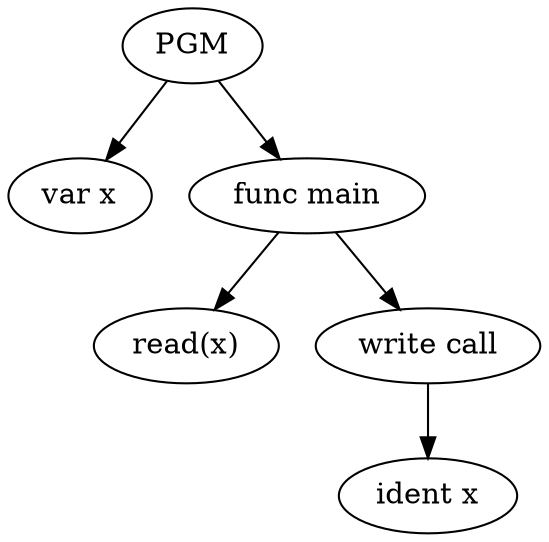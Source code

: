 digraph ast {
0[label = PGM, shape = ellipse]
1[label = "var x", shape = ellipse]
0 -> 1
2[label = "func main", shape = ellipse]
0 -> 2
3[label = "read(x)", shape = ellipse]
2 -> 3
4[label = "write call", shape = ellipse]
2 -> 4
5[label = "ident x", shape = ellipse]
4 -> 5
}